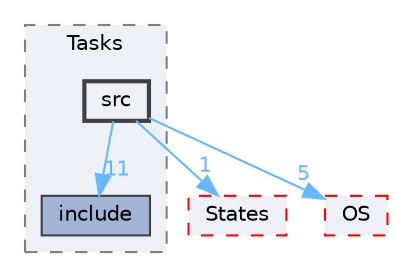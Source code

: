 digraph "src/Tasks/src"
{
 // LATEX_PDF_SIZE
  bgcolor="transparent";
  edge [fontname=Helvetica,fontsize=10,labelfontname=Helvetica,labelfontsize=10];
  node [fontname=Helvetica,fontsize=10,shape=box,height=0.2,width=0.4];
  compound=true
  subgraph clusterdir_15942c16c93f90974604cc5d8cedb2cd {
    graph [ bgcolor="#edf0f7", pencolor="grey50", label="Tasks", fontname=Helvetica,fontsize=10 style="filled,dashed", URL="dir_15942c16c93f90974604cc5d8cedb2cd.html",tooltip=""]
  dir_aa900fc7be02923e44cc72c4e96fd250 [label="include", fillcolor="#a2b4d6", color="grey25", style="filled", URL="dir_aa900fc7be02923e44cc72c4e96fd250.html",tooltip=""];
  dir_aefbffa57a3776b1dec4a30ef392c52c [label="src", fillcolor="#edf0f7", color="grey25", style="filled,bold", URL="dir_aefbffa57a3776b1dec4a30ef392c52c.html",tooltip=""];
  }
  dir_418f1c0c7a7af3f93e93ef60c934c206 [label="States", fillcolor="#edf0f7", color="red", style="filled,dashed", URL="dir_418f1c0c7a7af3f93e93ef60c934c206.html",tooltip=""];
  dir_54f5ad4811a0c3ecf9d1d7b037b5d3a4 [label="OS", fillcolor="#edf0f7", color="red", style="filled,dashed", URL="dir_54f5ad4811a0c3ecf9d1d7b037b5d3a4.html",tooltip=""];
  dir_aefbffa57a3776b1dec4a30ef392c52c->dir_418f1c0c7a7af3f93e93ef60c934c206 [headlabel="1", labeldistance=1.5 headhref="dir_000007_000008.html" href="dir_000007_000008.html" color="steelblue1" fontcolor="steelblue1"];
  dir_aefbffa57a3776b1dec4a30ef392c52c->dir_54f5ad4811a0c3ecf9d1d7b037b5d3a4 [headlabel="5", labeldistance=1.5 headhref="dir_000007_000003.html" href="dir_000007_000003.html" color="steelblue1" fontcolor="steelblue1"];
  dir_aefbffa57a3776b1dec4a30ef392c52c->dir_aa900fc7be02923e44cc72c4e96fd250 [headlabel="11", labeldistance=1.5 headhref="dir_000007_000002.html" href="dir_000007_000002.html" color="steelblue1" fontcolor="steelblue1"];
}

